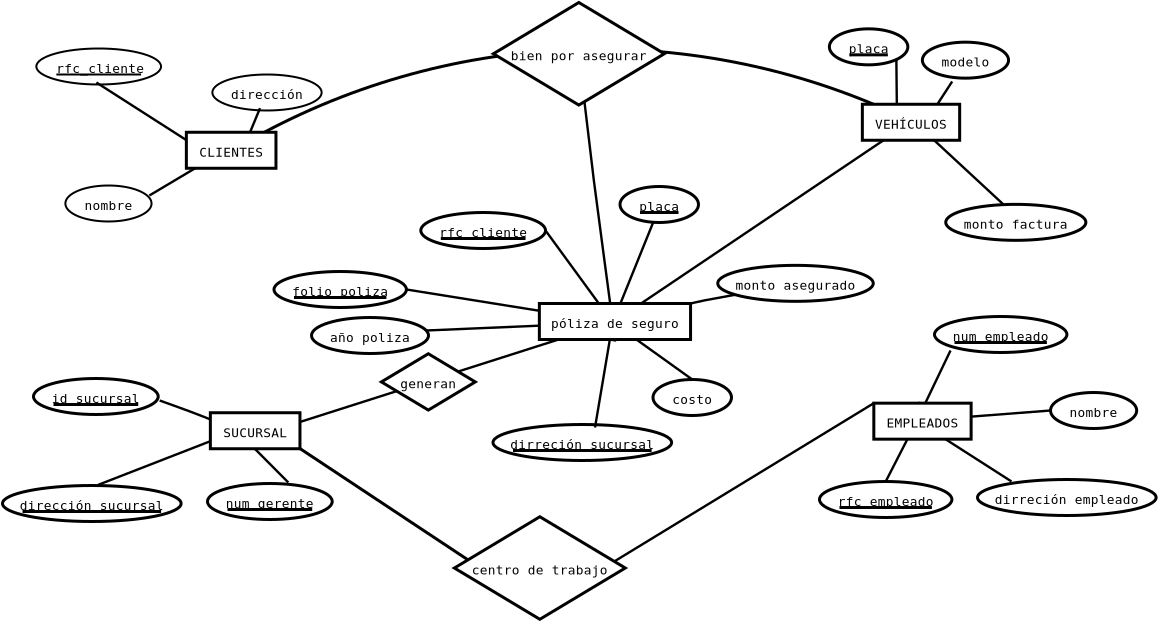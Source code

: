 <?xml version="1.0" encoding="UTF-8"?>
<dia:diagram xmlns:dia="http://www.lysator.liu.se/~alla/dia/">
  <dia:layer name="Fondo" visible="true" active="true">
    <dia:object type="Standard - Text" version="1" id="O0">
      <dia:attribute name="obj_pos">
        <dia:point val="8.623,8.157"/>
      </dia:attribute>
      <dia:attribute name="obj_bb">
        <dia:rectangle val="8.623,7.517;8.623,8.29"/>
      </dia:attribute>
      <dia:attribute name="text">
        <dia:composite type="text">
          <dia:attribute name="string">
            <dia:string>##</dia:string>
          </dia:attribute>
          <dia:attribute name="font">
            <dia:font family="sans" style="0" name="Helvetica"/>
          </dia:attribute>
          <dia:attribute name="height">
            <dia:real val="0.8"/>
          </dia:attribute>
          <dia:attribute name="pos">
            <dia:point val="8.623,8.157"/>
          </dia:attribute>
          <dia:attribute name="color">
            <dia:color val="#000000"/>
          </dia:attribute>
          <dia:attribute name="alignment">
            <dia:enum val="0"/>
          </dia:attribute>
        </dia:composite>
      </dia:attribute>
      <dia:attribute name="valign">
        <dia:enum val="3"/>
      </dia:attribute>
    </dia:object>
    <dia:object type="ER - Attribute" version="0" id="O1">
      <dia:attribute name="obj_pos">
        <dia:point val="4.35,4.05"/>
      </dia:attribute>
      <dia:attribute name="obj_bb">
        <dia:rectangle val="4.3,4;10.635,5.9"/>
      </dia:attribute>
      <dia:attribute name="elem_corner">
        <dia:point val="4.35,4.05"/>
      </dia:attribute>
      <dia:attribute name="elem_width">
        <dia:real val="6.235"/>
      </dia:attribute>
      <dia:attribute name="elem_height">
        <dia:real val="1.8"/>
      </dia:attribute>
      <dia:attribute name="border_width">
        <dia:real val="0.1"/>
      </dia:attribute>
      <dia:attribute name="border_color">
        <dia:color val="#000000"/>
      </dia:attribute>
      <dia:attribute name="inner_color">
        <dia:color val="#ffffff"/>
      </dia:attribute>
      <dia:attribute name="name">
        <dia:string>#rfc_cliente#</dia:string>
      </dia:attribute>
      <dia:attribute name="key">
        <dia:boolean val="true"/>
      </dia:attribute>
      <dia:attribute name="weak_key">
        <dia:boolean val="false"/>
      </dia:attribute>
      <dia:attribute name="derived">
        <dia:boolean val="false"/>
      </dia:attribute>
      <dia:attribute name="multivalued">
        <dia:boolean val="false"/>
      </dia:attribute>
      <dia:attribute name="font">
        <dia:font family="monospace" style="0" name="Courier"/>
      </dia:attribute>
      <dia:attribute name="font_height">
        <dia:real val="0.8"/>
      </dia:attribute>
    </dia:object>
    <dia:object type="ER - Attribute" version="0" id="O2">
      <dia:attribute name="obj_pos">
        <dia:point val="5.8,10.9"/>
      </dia:attribute>
      <dia:attribute name="obj_bb">
        <dia:rectangle val="5.75,10.85;10.16,12.75"/>
      </dia:attribute>
      <dia:attribute name="elem_corner">
        <dia:point val="5.8,10.9"/>
      </dia:attribute>
      <dia:attribute name="elem_width">
        <dia:real val="4.31"/>
      </dia:attribute>
      <dia:attribute name="elem_height">
        <dia:real val="1.8"/>
      </dia:attribute>
      <dia:attribute name="border_width">
        <dia:real val="0.1"/>
      </dia:attribute>
      <dia:attribute name="border_color">
        <dia:color val="#000000"/>
      </dia:attribute>
      <dia:attribute name="inner_color">
        <dia:color val="#ffffff"/>
      </dia:attribute>
      <dia:attribute name="name">
        <dia:string>#nombre#</dia:string>
      </dia:attribute>
      <dia:attribute name="key">
        <dia:boolean val="false"/>
      </dia:attribute>
      <dia:attribute name="weak_key">
        <dia:boolean val="false"/>
      </dia:attribute>
      <dia:attribute name="derived">
        <dia:boolean val="false"/>
      </dia:attribute>
      <dia:attribute name="multivalued">
        <dia:boolean val="false"/>
      </dia:attribute>
      <dia:attribute name="font">
        <dia:font family="monospace" style="0" name="Courier"/>
      </dia:attribute>
      <dia:attribute name="font_height">
        <dia:real val="0.8"/>
      </dia:attribute>
    </dia:object>
    <dia:object type="ER - Attribute" version="0" id="O3">
      <dia:attribute name="obj_pos">
        <dia:point val="13.15,5.35"/>
      </dia:attribute>
      <dia:attribute name="obj_bb">
        <dia:rectangle val="13.1,5.3;18.665,7.2"/>
      </dia:attribute>
      <dia:attribute name="elem_corner">
        <dia:point val="13.15,5.35"/>
      </dia:attribute>
      <dia:attribute name="elem_width">
        <dia:real val="5.465"/>
      </dia:attribute>
      <dia:attribute name="elem_height">
        <dia:real val="1.8"/>
      </dia:attribute>
      <dia:attribute name="border_width">
        <dia:real val="0.1"/>
      </dia:attribute>
      <dia:attribute name="border_color">
        <dia:color val="#000000"/>
      </dia:attribute>
      <dia:attribute name="inner_color">
        <dia:color val="#ffffff"/>
      </dia:attribute>
      <dia:attribute name="name">
        <dia:string>#dirección#</dia:string>
      </dia:attribute>
      <dia:attribute name="key">
        <dia:boolean val="false"/>
      </dia:attribute>
      <dia:attribute name="weak_key">
        <dia:boolean val="false"/>
      </dia:attribute>
      <dia:attribute name="derived">
        <dia:boolean val="false"/>
      </dia:attribute>
      <dia:attribute name="multivalued">
        <dia:boolean val="false"/>
      </dia:attribute>
      <dia:attribute name="font">
        <dia:font family="monospace" style="0" name="Courier"/>
      </dia:attribute>
      <dia:attribute name="font_height">
        <dia:real val="0.8"/>
      </dia:attribute>
    </dia:object>
    <dia:object type="Istar - link" version="0" id="O4">
      <dia:attribute name="obj_pos">
        <dia:point val="10,11.4"/>
      </dia:attribute>
      <dia:attribute name="obj_bb">
        <dia:rectangle val="9.918,8.406;14.511,11.482"/>
      </dia:attribute>
      <dia:attribute name="meta">
        <dia:composite type="dict"/>
      </dia:attribute>
      <dia:attribute name="conn_endpoints">
        <dia:point val="10,11.4"/>
        <dia:point val="14.255,8.867"/>
      </dia:attribute>
      <dia:attribute name="type">
        <dia:enum val="0"/>
      </dia:attribute>
      <dia:attribute name="pm">
        <dia:point val="12.128,10.133"/>
      </dia:attribute>
    </dia:object>
    <dia:object type="Istar - link" version="0" id="O5">
      <dia:attribute name="obj_pos">
        <dia:point val="7.35,5.75"/>
      </dia:attribute>
      <dia:attribute name="obj_bb">
        <dia:rectangle val="7.267,5.667;13.448,9.853"/>
      </dia:attribute>
      <dia:attribute name="meta">
        <dia:composite type="dict"/>
      </dia:attribute>
      <dia:attribute name="conn_endpoints">
        <dia:point val="7.35,5.75"/>
        <dia:point val="13.182,9.483"/>
      </dia:attribute>
      <dia:attribute name="type">
        <dia:enum val="0"/>
      </dia:attribute>
      <dia:attribute name="pm">
        <dia:point val="10.266,7.617"/>
      </dia:attribute>
    </dia:object>
    <dia:object type="Istar - link" version="0" id="O6">
      <dia:attribute name="obj_pos">
        <dia:point val="15.533,7.033"/>
      </dia:attribute>
      <dia:attribute name="obj_bb">
        <dia:rectangle val="13.572,6.955;15.972,10.233"/>
      </dia:attribute>
      <dia:attribute name="meta">
        <dia:composite type="dict"/>
      </dia:attribute>
      <dia:attribute name="conn_endpoints">
        <dia:point val="15.533,7.033"/>
        <dia:point val="14.448,9.65"/>
      </dia:attribute>
      <dia:attribute name="type">
        <dia:enum val="0"/>
      </dia:attribute>
      <dia:attribute name="pm">
        <dia:point val="14.991,8.342"/>
      </dia:attribute>
    </dia:object>
    <dia:object type="ER - Attribute" version="0" id="O7">
      <dia:attribute name="obj_pos">
        <dia:point val="44,3.067"/>
      </dia:attribute>
      <dia:attribute name="obj_bb">
        <dia:rectangle val="43.925,2.992;48,4.942"/>
      </dia:attribute>
      <dia:attribute name="elem_corner">
        <dia:point val="44,3.067"/>
      </dia:attribute>
      <dia:attribute name="elem_width">
        <dia:real val="3.925"/>
      </dia:attribute>
      <dia:attribute name="elem_height">
        <dia:real val="1.8"/>
      </dia:attribute>
      <dia:attribute name="border_width">
        <dia:real val="0.15"/>
      </dia:attribute>
      <dia:attribute name="border_color">
        <dia:color val="#000000"/>
      </dia:attribute>
      <dia:attribute name="inner_color">
        <dia:color val="#ffffff"/>
      </dia:attribute>
      <dia:attribute name="name">
        <dia:string>#placa#</dia:string>
      </dia:attribute>
      <dia:attribute name="key">
        <dia:boolean val="true"/>
      </dia:attribute>
      <dia:attribute name="weak_key">
        <dia:boolean val="false"/>
      </dia:attribute>
      <dia:attribute name="derived">
        <dia:boolean val="false"/>
      </dia:attribute>
      <dia:attribute name="multivalued">
        <dia:boolean val="false"/>
      </dia:attribute>
      <dia:attribute name="font">
        <dia:font family="monospace" style="0" name="Courier"/>
      </dia:attribute>
      <dia:attribute name="font_height">
        <dia:real val="0.8"/>
      </dia:attribute>
    </dia:object>
    <dia:object type="ER - Attribute" version="0" id="O8">
      <dia:attribute name="obj_pos">
        <dia:point val="48.65,3.733"/>
      </dia:attribute>
      <dia:attribute name="obj_bb">
        <dia:rectangle val="48.575,3.658;53.035,5.608"/>
      </dia:attribute>
      <dia:attribute name="elem_corner">
        <dia:point val="48.65,3.733"/>
      </dia:attribute>
      <dia:attribute name="elem_width">
        <dia:real val="4.31"/>
      </dia:attribute>
      <dia:attribute name="elem_height">
        <dia:real val="1.8"/>
      </dia:attribute>
      <dia:attribute name="border_width">
        <dia:real val="0.15"/>
      </dia:attribute>
      <dia:attribute name="border_color">
        <dia:color val="#000000"/>
      </dia:attribute>
      <dia:attribute name="inner_color">
        <dia:color val="#ffffff"/>
      </dia:attribute>
      <dia:attribute name="name">
        <dia:string>#modelo#</dia:string>
      </dia:attribute>
      <dia:attribute name="key">
        <dia:boolean val="false"/>
      </dia:attribute>
      <dia:attribute name="weak_key">
        <dia:boolean val="false"/>
      </dia:attribute>
      <dia:attribute name="derived">
        <dia:boolean val="false"/>
      </dia:attribute>
      <dia:attribute name="multivalued">
        <dia:boolean val="false"/>
      </dia:attribute>
      <dia:attribute name="font">
        <dia:font family="monospace" style="0" name="Courier"/>
      </dia:attribute>
      <dia:attribute name="font_height">
        <dia:real val="0.8"/>
      </dia:attribute>
    </dia:object>
    <dia:object type="Istar - link" version="0" id="O9">
      <dia:attribute name="obj_pos">
        <dia:point val="47.35,4.603"/>
      </dia:attribute>
      <dia:attribute name="obj_bb">
        <dia:rectangle val="46.177,4.542;48.577,8.547"/>
      </dia:attribute>
      <dia:attribute name="meta">
        <dia:composite type="dict"/>
      </dia:attribute>
      <dia:attribute name="conn_endpoints">
        <dia:point val="47.35,4.603"/>
        <dia:point val="47.39,8.483"/>
      </dia:attribute>
      <dia:attribute name="type">
        <dia:enum val="0"/>
      </dia:attribute>
      <dia:attribute name="pm">
        <dia:point val="47.37,6.543"/>
      </dia:attribute>
      <dia:connections>
        <dia:connection handle="0" to="O7" connection="7"/>
      </dia:connections>
    </dia:object>
    <dia:object type="Istar - link" version="0" id="O10">
      <dia:attribute name="obj_pos">
        <dia:point val="50.14,5.7"/>
      </dia:attribute>
      <dia:attribute name="obj_bb">
        <dia:rectangle val="47.852,5.617;50.252,8.846"/>
      </dia:attribute>
      <dia:attribute name="meta">
        <dia:composite type="dict"/>
      </dia:attribute>
      <dia:attribute name="conn_endpoints">
        <dia:point val="50.14,5.7"/>
        <dia:point val="48.59,8.083"/>
      </dia:attribute>
      <dia:attribute name="type">
        <dia:enum val="0"/>
      </dia:attribute>
      <dia:attribute name="pm">
        <dia:point val="49.365,6.892"/>
      </dia:attribute>
    </dia:object>
    <dia:object type="Istar - link" version="0" id="O11">
      <dia:attribute name="obj_pos">
        <dia:point val="53.191,12.3"/>
      </dia:attribute>
      <dia:attribute name="obj_bb">
        <dia:rectangle val="47.857,7.316;53.276,12.385"/>
      </dia:attribute>
      <dia:attribute name="meta">
        <dia:composite type="dict"/>
      </dia:attribute>
      <dia:attribute name="conn_endpoints">
        <dia:point val="53.191,12.3"/>
        <dia:point val="48.173,7.65"/>
      </dia:attribute>
      <dia:attribute name="type">
        <dia:enum val="0"/>
      </dia:attribute>
      <dia:attribute name="pm">
        <dia:point val="50.682,9.975"/>
      </dia:attribute>
    </dia:object>
    <dia:object type="ER - Attribute" version="0" id="O12">
      <dia:attribute name="obj_pos">
        <dia:point val="4.207,20.55"/>
      </dia:attribute>
      <dia:attribute name="obj_bb">
        <dia:rectangle val="4.132,20.475;10.517,22.425"/>
      </dia:attribute>
      <dia:attribute name="elem_corner">
        <dia:point val="4.207,20.55"/>
      </dia:attribute>
      <dia:attribute name="elem_width">
        <dia:real val="6.235"/>
      </dia:attribute>
      <dia:attribute name="elem_height">
        <dia:real val="1.8"/>
      </dia:attribute>
      <dia:attribute name="border_width">
        <dia:real val="0.15"/>
      </dia:attribute>
      <dia:attribute name="border_color">
        <dia:color val="#000000"/>
      </dia:attribute>
      <dia:attribute name="inner_color">
        <dia:color val="#ffffff"/>
      </dia:attribute>
      <dia:attribute name="name">
        <dia:string>#id_sucursal#</dia:string>
      </dia:attribute>
      <dia:attribute name="key">
        <dia:boolean val="true"/>
      </dia:attribute>
      <dia:attribute name="weak_key">
        <dia:boolean val="false"/>
      </dia:attribute>
      <dia:attribute name="derived">
        <dia:boolean val="false"/>
      </dia:attribute>
      <dia:attribute name="multivalued">
        <dia:boolean val="false"/>
      </dia:attribute>
      <dia:attribute name="font">
        <dia:font family="monospace" style="0" name="Courier"/>
      </dia:attribute>
      <dia:attribute name="font_height">
        <dia:real val="0.8"/>
      </dia:attribute>
    </dia:object>
    <dia:object type="ER - Attribute" version="0" id="O13">
      <dia:attribute name="obj_pos">
        <dia:point val="2.657,25.9"/>
      </dia:attribute>
      <dia:attribute name="obj_bb">
        <dia:rectangle val="2.582,25.825;11.662,27.775"/>
      </dia:attribute>
      <dia:attribute name="elem_corner">
        <dia:point val="2.657,25.9"/>
      </dia:attribute>
      <dia:attribute name="elem_width">
        <dia:real val="8.93"/>
      </dia:attribute>
      <dia:attribute name="elem_height">
        <dia:real val="1.8"/>
      </dia:attribute>
      <dia:attribute name="border_width">
        <dia:real val="0.15"/>
      </dia:attribute>
      <dia:attribute name="border_color">
        <dia:color val="#000000"/>
      </dia:attribute>
      <dia:attribute name="inner_color">
        <dia:color val="#ffffff"/>
      </dia:attribute>
      <dia:attribute name="name">
        <dia:string>#dirección_sucursal#</dia:string>
      </dia:attribute>
      <dia:attribute name="key">
        <dia:boolean val="true"/>
      </dia:attribute>
      <dia:attribute name="weak_key">
        <dia:boolean val="false"/>
      </dia:attribute>
      <dia:attribute name="derived">
        <dia:boolean val="false"/>
      </dia:attribute>
      <dia:attribute name="multivalued">
        <dia:boolean val="false"/>
      </dia:attribute>
      <dia:attribute name="font">
        <dia:font family="monospace" style="0" name="Courier"/>
      </dia:attribute>
      <dia:attribute name="font_height">
        <dia:real val="0.8"/>
      </dia:attribute>
    </dia:object>
    <dia:object type="ER - Attribute" version="0" id="O14">
      <dia:attribute name="obj_pos">
        <dia:point val="12.907,25.8"/>
      </dia:attribute>
      <dia:attribute name="obj_bb">
        <dia:rectangle val="12.832,25.725;19.217,27.675"/>
      </dia:attribute>
      <dia:attribute name="elem_corner">
        <dia:point val="12.907,25.8"/>
      </dia:attribute>
      <dia:attribute name="elem_width">
        <dia:real val="6.235"/>
      </dia:attribute>
      <dia:attribute name="elem_height">
        <dia:real val="1.8"/>
      </dia:attribute>
      <dia:attribute name="border_width">
        <dia:real val="0.15"/>
      </dia:attribute>
      <dia:attribute name="border_color">
        <dia:color val="#000000"/>
      </dia:attribute>
      <dia:attribute name="inner_color">
        <dia:color val="#ffffff"/>
      </dia:attribute>
      <dia:attribute name="name">
        <dia:string>#num_gerente#</dia:string>
      </dia:attribute>
      <dia:attribute name="key">
        <dia:boolean val="true"/>
      </dia:attribute>
      <dia:attribute name="weak_key">
        <dia:boolean val="false"/>
      </dia:attribute>
      <dia:attribute name="derived">
        <dia:boolean val="false"/>
      </dia:attribute>
      <dia:attribute name="multivalued">
        <dia:boolean val="false"/>
      </dia:attribute>
      <dia:attribute name="font">
        <dia:font family="monospace" style="0" name="Courier"/>
      </dia:attribute>
      <dia:attribute name="font_height">
        <dia:real val="0.8"/>
      </dia:attribute>
    </dia:object>
    <dia:object type="Istar - link" version="0" id="O15">
      <dia:attribute name="obj_pos">
        <dia:point val="10.515,21.65"/>
      </dia:attribute>
      <dia:attribute name="obj_bb">
        <dia:rectangle val="10.437,21.572;14.582,23.599"/>
      </dia:attribute>
      <dia:attribute name="meta">
        <dia:composite type="dict"/>
      </dia:attribute>
      <dia:attribute name="conn_endpoints">
        <dia:point val="10.515,21.65"/>
        <dia:point val="14.38,23.167"/>
      </dia:attribute>
      <dia:attribute name="type">
        <dia:enum val="0"/>
      </dia:attribute>
      <dia:attribute name="pm">
        <dia:point val="12.705,22.458"/>
      </dia:attribute>
    </dia:object>
    <dia:object type="Istar - link" version="0" id="O16">
      <dia:attribute name="obj_pos">
        <dia:point val="7.44,25.867"/>
      </dia:attribute>
      <dia:attribute name="obj_bb">
        <dia:rectangle val="7.362,22.693;14.581,25.944"/>
      </dia:attribute>
      <dia:attribute name="meta">
        <dia:composite type="dict"/>
      </dia:attribute>
      <dia:attribute name="conn_endpoints">
        <dia:point val="7.44,25.867"/>
        <dia:point val="14.38,23.167"/>
      </dia:attribute>
      <dia:attribute name="type">
        <dia:enum val="0"/>
      </dia:attribute>
      <dia:attribute name="pm">
        <dia:point val="10.91,24.517"/>
      </dia:attribute>
    </dia:object>
    <dia:object type="Istar - link" version="0" id="O17">
      <dia:attribute name="obj_pos">
        <dia:point val="16.948,25.75"/>
      </dia:attribute>
      <dia:attribute name="obj_bb">
        <dia:rectangle val="14.016,22.842;17.033,25.835"/>
      </dia:attribute>
      <dia:attribute name="meta">
        <dia:composite type="dict"/>
      </dia:attribute>
      <dia:attribute name="conn_endpoints">
        <dia:point val="16.948,25.75"/>
        <dia:point val="14.38,23.167"/>
      </dia:attribute>
      <dia:attribute name="type">
        <dia:enum val="0"/>
      </dia:attribute>
      <dia:attribute name="pm">
        <dia:point val="15.664,24.458"/>
      </dia:attribute>
    </dia:object>
    <dia:object type="ER - Attribute" version="0" id="O18">
      <dia:attribute name="obj_pos">
        <dia:point val="49.257,17.45"/>
      </dia:attribute>
      <dia:attribute name="obj_bb">
        <dia:rectangle val="49.182,17.375;55.952,19.325"/>
      </dia:attribute>
      <dia:attribute name="elem_corner">
        <dia:point val="49.257,17.45"/>
      </dia:attribute>
      <dia:attribute name="elem_width">
        <dia:real val="6.62"/>
      </dia:attribute>
      <dia:attribute name="elem_height">
        <dia:real val="1.8"/>
      </dia:attribute>
      <dia:attribute name="border_width">
        <dia:real val="0.15"/>
      </dia:attribute>
      <dia:attribute name="border_color">
        <dia:color val="#000000"/>
      </dia:attribute>
      <dia:attribute name="inner_color">
        <dia:color val="#ffffff"/>
      </dia:attribute>
      <dia:attribute name="name">
        <dia:string>#num_empleado#</dia:string>
      </dia:attribute>
      <dia:attribute name="key">
        <dia:boolean val="true"/>
      </dia:attribute>
      <dia:attribute name="weak_key">
        <dia:boolean val="false"/>
      </dia:attribute>
      <dia:attribute name="derived">
        <dia:boolean val="false"/>
      </dia:attribute>
      <dia:attribute name="multivalued">
        <dia:boolean val="false"/>
      </dia:attribute>
      <dia:attribute name="font">
        <dia:font family="monospace" style="0" name="Courier"/>
      </dia:attribute>
      <dia:attribute name="font_height">
        <dia:real val="0.8"/>
      </dia:attribute>
    </dia:object>
    <dia:object type="ER - Attribute" version="0" id="O19">
      <dia:attribute name="obj_pos">
        <dia:point val="55.057,21.25"/>
      </dia:attribute>
      <dia:attribute name="obj_bb">
        <dia:rectangle val="54.982,21.175;59.442,23.125"/>
      </dia:attribute>
      <dia:attribute name="elem_corner">
        <dia:point val="55.057,21.25"/>
      </dia:attribute>
      <dia:attribute name="elem_width">
        <dia:real val="4.31"/>
      </dia:attribute>
      <dia:attribute name="elem_height">
        <dia:real val="1.8"/>
      </dia:attribute>
      <dia:attribute name="border_width">
        <dia:real val="0.15"/>
      </dia:attribute>
      <dia:attribute name="border_color">
        <dia:color val="#000000"/>
      </dia:attribute>
      <dia:attribute name="inner_color">
        <dia:color val="#ffffff"/>
      </dia:attribute>
      <dia:attribute name="name">
        <dia:string>#nombre#</dia:string>
      </dia:attribute>
      <dia:attribute name="key">
        <dia:boolean val="false"/>
      </dia:attribute>
      <dia:attribute name="weak_key">
        <dia:boolean val="false"/>
      </dia:attribute>
      <dia:attribute name="derived">
        <dia:boolean val="false"/>
      </dia:attribute>
      <dia:attribute name="multivalued">
        <dia:boolean val="false"/>
      </dia:attribute>
      <dia:attribute name="font">
        <dia:font family="monospace" style="0" name="Courier"/>
      </dia:attribute>
      <dia:attribute name="font_height">
        <dia:real val="0.8"/>
      </dia:attribute>
    </dia:object>
    <dia:object type="ER - Attribute" version="0" id="O20">
      <dia:attribute name="obj_pos">
        <dia:point val="51.407,25.6"/>
      </dia:attribute>
      <dia:attribute name="obj_bb">
        <dia:rectangle val="51.332,25.525;60.412,27.475"/>
      </dia:attribute>
      <dia:attribute name="elem_corner">
        <dia:point val="51.407,25.6"/>
      </dia:attribute>
      <dia:attribute name="elem_width">
        <dia:real val="8.93"/>
      </dia:attribute>
      <dia:attribute name="elem_height">
        <dia:real val="1.8"/>
      </dia:attribute>
      <dia:attribute name="border_width">
        <dia:real val="0.15"/>
      </dia:attribute>
      <dia:attribute name="border_color">
        <dia:color val="#000000"/>
      </dia:attribute>
      <dia:attribute name="inner_color">
        <dia:color val="#ffffff"/>
      </dia:attribute>
      <dia:attribute name="name">
        <dia:string>#dirreción empleado#</dia:string>
      </dia:attribute>
      <dia:attribute name="key">
        <dia:boolean val="false"/>
      </dia:attribute>
      <dia:attribute name="weak_key">
        <dia:boolean val="false"/>
      </dia:attribute>
      <dia:attribute name="derived">
        <dia:boolean val="false"/>
      </dia:attribute>
      <dia:attribute name="multivalued">
        <dia:boolean val="false"/>
      </dia:attribute>
      <dia:attribute name="font">
        <dia:font family="monospace" style="0" name="Courier"/>
      </dia:attribute>
      <dia:attribute name="font_height">
        <dia:real val="0.8"/>
      </dia:attribute>
    </dia:object>
    <dia:object type="ER - Attribute" version="0" id="O21">
      <dia:attribute name="obj_pos">
        <dia:point val="43.507,25.7"/>
      </dia:attribute>
      <dia:attribute name="obj_bb">
        <dia:rectangle val="43.432,25.625;50.202,27.575"/>
      </dia:attribute>
      <dia:attribute name="elem_corner">
        <dia:point val="43.507,25.7"/>
      </dia:attribute>
      <dia:attribute name="elem_width">
        <dia:real val="6.62"/>
      </dia:attribute>
      <dia:attribute name="elem_height">
        <dia:real val="1.8"/>
      </dia:attribute>
      <dia:attribute name="border_width">
        <dia:real val="0.15"/>
      </dia:attribute>
      <dia:attribute name="border_color">
        <dia:color val="#000000"/>
      </dia:attribute>
      <dia:attribute name="inner_color">
        <dia:color val="#ffffff"/>
      </dia:attribute>
      <dia:attribute name="name">
        <dia:string>#rfc_empleado#</dia:string>
      </dia:attribute>
      <dia:attribute name="key">
        <dia:boolean val="true"/>
      </dia:attribute>
      <dia:attribute name="weak_key">
        <dia:boolean val="false"/>
      </dia:attribute>
      <dia:attribute name="derived">
        <dia:boolean val="false"/>
      </dia:attribute>
      <dia:attribute name="multivalued">
        <dia:boolean val="false"/>
      </dia:attribute>
      <dia:attribute name="font">
        <dia:font family="monospace" style="0" name="Courier"/>
      </dia:attribute>
      <dia:attribute name="font_height">
        <dia:real val="0.8"/>
      </dia:attribute>
    </dia:object>
    <dia:object type="Istar - link" version="0" id="O22">
      <dia:attribute name="obj_pos">
        <dia:point val="50.057,19.15"/>
      </dia:attribute>
      <dia:attribute name="obj_bb">
        <dia:rectangle val="47.731,19.07;50.137,23.061"/>
      </dia:attribute>
      <dia:attribute name="meta">
        <dia:composite type="dict"/>
      </dia:attribute>
      <dia:attribute name="conn_endpoints">
        <dia:point val="50.057,19.15"/>
        <dia:point val="48.373,22.667"/>
      </dia:attribute>
      <dia:attribute name="type">
        <dia:enum val="0"/>
      </dia:attribute>
      <dia:attribute name="pm">
        <dia:point val="49.215,20.908"/>
      </dia:attribute>
    </dia:object>
    <dia:object type="Istar - link" version="0" id="O23">
      <dia:attribute name="obj_pos">
        <dia:point val="55.057,22.15"/>
      </dia:attribute>
      <dia:attribute name="obj_bb">
        <dia:rectangle val="48.282,21.576;55.121,24.235"/>
      </dia:attribute>
      <dia:attribute name="meta">
        <dia:composite type="dict"/>
      </dia:attribute>
      <dia:attribute name="conn_endpoints">
        <dia:point val="55.057,22.15"/>
        <dia:point val="48.373,22.667"/>
      </dia:attribute>
      <dia:attribute name="type">
        <dia:enum val="0"/>
      </dia:attribute>
      <dia:attribute name="pm">
        <dia:point val="51.715,22.408"/>
      </dia:attribute>
      <dia:connections>
        <dia:connection handle="0" to="O19" connection="3"/>
      </dia:connections>
    </dia:object>
    <dia:object type="Istar - link" version="0" id="O24">
      <dia:attribute name="obj_pos">
        <dia:point val="53.107,25.7"/>
      </dia:attribute>
      <dia:attribute name="obj_bb">
        <dia:rectangle val="48.106,22.297;53.19,25.783"/>
      </dia:attribute>
      <dia:attribute name="meta">
        <dia:composite type="dict"/>
      </dia:attribute>
      <dia:attribute name="conn_endpoints">
        <dia:point val="53.107,25.7"/>
        <dia:point val="48.373,22.667"/>
      </dia:attribute>
      <dia:attribute name="type">
        <dia:enum val="0"/>
      </dia:attribute>
      <dia:attribute name="pm">
        <dia:point val="50.74,24.183"/>
      </dia:attribute>
    </dia:object>
    <dia:object type="Istar - link" version="0" id="O25">
      <dia:attribute name="obj_pos">
        <dia:point val="46.817,25.7"/>
      </dia:attribute>
      <dia:attribute name="obj_bb">
        <dia:rectangle val="46.677,22.431;49.077,25.781"/>
      </dia:attribute>
      <dia:attribute name="meta">
        <dia:composite type="dict"/>
      </dia:attribute>
      <dia:attribute name="conn_endpoints">
        <dia:point val="46.817,25.7"/>
        <dia:point val="48.373,22.667"/>
      </dia:attribute>
      <dia:attribute name="type">
        <dia:enum val="0"/>
      </dia:attribute>
      <dia:attribute name="pm">
        <dia:point val="47.595,24.183"/>
      </dia:attribute>
      <dia:connections>
        <dia:connection handle="0" to="O21" connection="1"/>
      </dia:connections>
    </dia:object>
    <dia:object type="ER - Attribute" version="0" id="O26">
      <dia:attribute name="obj_pos">
        <dia:point val="18.107,17.5"/>
      </dia:attribute>
      <dia:attribute name="obj_bb">
        <dia:rectangle val="18.032,17.425;24.032,19.375"/>
      </dia:attribute>
      <dia:attribute name="elem_corner">
        <dia:point val="18.107,17.5"/>
      </dia:attribute>
      <dia:attribute name="elem_width">
        <dia:real val="5.85"/>
      </dia:attribute>
      <dia:attribute name="elem_height">
        <dia:real val="1.8"/>
      </dia:attribute>
      <dia:attribute name="border_width">
        <dia:real val="0.15"/>
      </dia:attribute>
      <dia:attribute name="border_color">
        <dia:color val="#000000"/>
      </dia:attribute>
      <dia:attribute name="inner_color">
        <dia:color val="#ffffff"/>
      </dia:attribute>
      <dia:attribute name="name">
        <dia:string>#año poliza#</dia:string>
      </dia:attribute>
      <dia:attribute name="key">
        <dia:boolean val="false"/>
      </dia:attribute>
      <dia:attribute name="weak_key">
        <dia:boolean val="false"/>
      </dia:attribute>
      <dia:attribute name="derived">
        <dia:boolean val="false"/>
      </dia:attribute>
      <dia:attribute name="multivalued">
        <dia:boolean val="false"/>
      </dia:attribute>
      <dia:attribute name="font">
        <dia:font family="monospace" style="0" name="Courier"/>
      </dia:attribute>
      <dia:attribute name="font_height">
        <dia:real val="0.8"/>
      </dia:attribute>
    </dia:object>
    <dia:object type="ER - Attribute" version="0" id="O27">
      <dia:attribute name="obj_pos">
        <dia:point val="23.573,12.25"/>
      </dia:attribute>
      <dia:attribute name="obj_bb">
        <dia:rectangle val="23.498,12.175;29.883,14.125"/>
      </dia:attribute>
      <dia:attribute name="elem_corner">
        <dia:point val="23.573,12.25"/>
      </dia:attribute>
      <dia:attribute name="elem_width">
        <dia:real val="6.235"/>
      </dia:attribute>
      <dia:attribute name="elem_height">
        <dia:real val="1.8"/>
      </dia:attribute>
      <dia:attribute name="border_width">
        <dia:real val="0.15"/>
      </dia:attribute>
      <dia:attribute name="border_color">
        <dia:color val="#000000"/>
      </dia:attribute>
      <dia:attribute name="inner_color">
        <dia:color val="#ffffff"/>
      </dia:attribute>
      <dia:attribute name="name">
        <dia:string>#rfc_cliente#</dia:string>
      </dia:attribute>
      <dia:attribute name="key">
        <dia:boolean val="true"/>
      </dia:attribute>
      <dia:attribute name="weak_key">
        <dia:boolean val="false"/>
      </dia:attribute>
      <dia:attribute name="derived">
        <dia:boolean val="false"/>
      </dia:attribute>
      <dia:attribute name="multivalued">
        <dia:boolean val="false"/>
      </dia:attribute>
      <dia:attribute name="font">
        <dia:font family="monospace" style="0" name="Courier"/>
      </dia:attribute>
      <dia:attribute name="font_height">
        <dia:real val="0.8"/>
      </dia:attribute>
    </dia:object>
    <dia:object type="ER - Attribute" version="0" id="O28">
      <dia:attribute name="obj_pos">
        <dia:point val="33.532,10.95"/>
      </dia:attribute>
      <dia:attribute name="obj_bb">
        <dia:rectangle val="33.457,10.875;37.532,12.825"/>
      </dia:attribute>
      <dia:attribute name="elem_corner">
        <dia:point val="33.532,10.95"/>
      </dia:attribute>
      <dia:attribute name="elem_width">
        <dia:real val="3.925"/>
      </dia:attribute>
      <dia:attribute name="elem_height">
        <dia:real val="1.8"/>
      </dia:attribute>
      <dia:attribute name="border_width">
        <dia:real val="0.15"/>
      </dia:attribute>
      <dia:attribute name="border_color">
        <dia:color val="#000000"/>
      </dia:attribute>
      <dia:attribute name="inner_color">
        <dia:color val="#ffffff"/>
      </dia:attribute>
      <dia:attribute name="name">
        <dia:string>#placa#</dia:string>
      </dia:attribute>
      <dia:attribute name="key">
        <dia:boolean val="true"/>
      </dia:attribute>
      <dia:attribute name="weak_key">
        <dia:boolean val="false"/>
      </dia:attribute>
      <dia:attribute name="derived">
        <dia:boolean val="false"/>
      </dia:attribute>
      <dia:attribute name="multivalued">
        <dia:boolean val="false"/>
      </dia:attribute>
      <dia:attribute name="font">
        <dia:font family="monospace" style="0" name="Courier"/>
      </dia:attribute>
      <dia:attribute name="font_height">
        <dia:real val="0.8"/>
      </dia:attribute>
    </dia:object>
    <dia:object type="ER - Attribute" version="0" id="O29">
      <dia:attribute name="obj_pos">
        <dia:point val="35.182,20.6"/>
      </dia:attribute>
      <dia:attribute name="obj_bb">
        <dia:rectangle val="35.107,20.525;39.182,22.475"/>
      </dia:attribute>
      <dia:attribute name="elem_corner">
        <dia:point val="35.182,20.6"/>
      </dia:attribute>
      <dia:attribute name="elem_width">
        <dia:real val="3.925"/>
      </dia:attribute>
      <dia:attribute name="elem_height">
        <dia:real val="1.8"/>
      </dia:attribute>
      <dia:attribute name="border_width">
        <dia:real val="0.15"/>
      </dia:attribute>
      <dia:attribute name="border_color">
        <dia:color val="#000000"/>
      </dia:attribute>
      <dia:attribute name="inner_color">
        <dia:color val="#ffffff"/>
      </dia:attribute>
      <dia:attribute name="name">
        <dia:string>#costo#</dia:string>
      </dia:attribute>
      <dia:attribute name="key">
        <dia:boolean val="false"/>
      </dia:attribute>
      <dia:attribute name="weak_key">
        <dia:boolean val="false"/>
      </dia:attribute>
      <dia:attribute name="derived">
        <dia:boolean val="false"/>
      </dia:attribute>
      <dia:attribute name="multivalued">
        <dia:boolean val="false"/>
      </dia:attribute>
      <dia:attribute name="font">
        <dia:font family="monospace" style="0" name="Courier"/>
      </dia:attribute>
      <dia:attribute name="font_height">
        <dia:real val="0.8"/>
      </dia:attribute>
    </dia:object>
    <dia:object type="ER - Attribute" version="0" id="O30">
      <dia:attribute name="obj_pos">
        <dia:point val="16.232,15.2"/>
      </dia:attribute>
      <dia:attribute name="obj_bb">
        <dia:rectangle val="16.157,15.125;22.927,17.075"/>
      </dia:attribute>
      <dia:attribute name="elem_corner">
        <dia:point val="16.232,15.2"/>
      </dia:attribute>
      <dia:attribute name="elem_width">
        <dia:real val="6.62"/>
      </dia:attribute>
      <dia:attribute name="elem_height">
        <dia:real val="1.8"/>
      </dia:attribute>
      <dia:attribute name="border_width">
        <dia:real val="0.15"/>
      </dia:attribute>
      <dia:attribute name="border_color">
        <dia:color val="#000000"/>
      </dia:attribute>
      <dia:attribute name="inner_color">
        <dia:color val="#ffffff"/>
      </dia:attribute>
      <dia:attribute name="name">
        <dia:string>#folio_poliza#</dia:string>
      </dia:attribute>
      <dia:attribute name="key">
        <dia:boolean val="true"/>
      </dia:attribute>
      <dia:attribute name="weak_key">
        <dia:boolean val="false"/>
      </dia:attribute>
      <dia:attribute name="derived">
        <dia:boolean val="false"/>
      </dia:attribute>
      <dia:attribute name="multivalued">
        <dia:boolean val="false"/>
      </dia:attribute>
      <dia:attribute name="font">
        <dia:font family="monospace" style="0" name="Courier"/>
      </dia:attribute>
      <dia:attribute name="font_height">
        <dia:real val="0.8"/>
      </dia:attribute>
    </dia:object>
    <dia:object type="ER - Attribute" version="0" id="O31">
      <dia:attribute name="obj_pos">
        <dia:point val="27.182,22.85"/>
      </dia:attribute>
      <dia:attribute name="obj_bb">
        <dia:rectangle val="27.107,22.775;36.187,24.725"/>
      </dia:attribute>
      <dia:attribute name="elem_corner">
        <dia:point val="27.182,22.85"/>
      </dia:attribute>
      <dia:attribute name="elem_width">
        <dia:real val="8.93"/>
      </dia:attribute>
      <dia:attribute name="elem_height">
        <dia:real val="1.8"/>
      </dia:attribute>
      <dia:attribute name="border_width">
        <dia:real val="0.15"/>
      </dia:attribute>
      <dia:attribute name="border_color">
        <dia:color val="#000000"/>
      </dia:attribute>
      <dia:attribute name="inner_color">
        <dia:color val="#ffffff"/>
      </dia:attribute>
      <dia:attribute name="name">
        <dia:string>#dirreción_sucursal#</dia:string>
      </dia:attribute>
      <dia:attribute name="key">
        <dia:boolean val="true"/>
      </dia:attribute>
      <dia:attribute name="weak_key">
        <dia:boolean val="false"/>
      </dia:attribute>
      <dia:attribute name="derived">
        <dia:boolean val="false"/>
      </dia:attribute>
      <dia:attribute name="multivalued">
        <dia:boolean val="false"/>
      </dia:attribute>
      <dia:attribute name="font">
        <dia:font family="monospace" style="0" name="Courier"/>
      </dia:attribute>
      <dia:attribute name="font_height">
        <dia:real val="0.8"/>
      </dia:attribute>
    </dia:object>
    <dia:object type="Istar - link" version="0" id="O32">
      <dia:attribute name="obj_pos">
        <dia:point val="31.473,4.314"/>
      </dia:attribute>
      <dia:attribute name="obj_bb">
        <dia:rectangle val="31.215,4.246;33.74,17.861"/>
      </dia:attribute>
      <dia:attribute name="meta">
        <dia:composite type="dict"/>
      </dia:attribute>
      <dia:attribute name="conn_endpoints">
        <dia:point val="31.473,4.314"/>
        <dia:point val="33.168,17.752"/>
      </dia:attribute>
      <dia:attribute name="type">
        <dia:enum val="0"/>
      </dia:attribute>
      <dia:attribute name="pm">
        <dia:point val="32.225,10.65"/>
      </dia:attribute>
      <dia:connections>
        <dia:connection handle="0" to="O48" connection="8"/>
      </dia:connections>
    </dia:object>
    <dia:object type="Istar - link" version="0" id="O33">
      <dia:attribute name="obj_pos">
        <dia:point val="48.173,7.65"/>
      </dia:attribute>
      <dia:attribute name="obj_bb">
        <dia:rectangle val="32.894,7.567;48.256,18.117"/>
      </dia:attribute>
      <dia:attribute name="meta">
        <dia:composite type="dict"/>
      </dia:attribute>
      <dia:attribute name="conn_endpoints">
        <dia:point val="48.173,7.65"/>
        <dia:point val="33.168,17.752"/>
      </dia:attribute>
      <dia:attribute name="type">
        <dia:enum val="0"/>
      </dia:attribute>
      <dia:attribute name="pm">
        <dia:point val="40.67,12.701"/>
      </dia:attribute>
    </dia:object>
    <dia:object type="Istar - link" version="0" id="O34">
      <dia:attribute name="obj_pos">
        <dia:point val="17.132,22.85"/>
      </dia:attribute>
      <dia:attribute name="obj_bb">
        <dia:rectangle val="17.056,17.301;33.459,22.925"/>
      </dia:attribute>
      <dia:attribute name="meta">
        <dia:composite type="dict"/>
      </dia:attribute>
      <dia:attribute name="conn_endpoints">
        <dia:point val="17.132,22.85"/>
        <dia:point val="33.28,17.7"/>
      </dia:attribute>
      <dia:attribute name="type">
        <dia:enum val="0"/>
      </dia:attribute>
      <dia:attribute name="pm">
        <dia:point val="25.206,20.275"/>
      </dia:attribute>
      <dia:connections>
        <dia:connection handle="1" to="O46" connection="8"/>
      </dia:connections>
    </dia:object>
    <dia:object type="Istar - link" version="0" id="O35">
      <dia:attribute name="obj_pos">
        <dia:point val="46.223,21.783"/>
      </dia:attribute>
      <dia:attribute name="obj_bb">
        <dia:rectangle val="31.463,21.701;46.306,30.999"/>
      </dia:attribute>
      <dia:attribute name="meta">
        <dia:composite type="dict"/>
      </dia:attribute>
      <dia:attribute name="conn_endpoints">
        <dia:point val="46.223,21.783"/>
        <dia:point val="31.723,30.626"/>
      </dia:attribute>
      <dia:attribute name="type">
        <dia:enum val="0"/>
      </dia:attribute>
      <dia:attribute name="pm">
        <dia:point val="38.973,26.205"/>
      </dia:attribute>
      <dia:connections>
        <dia:connection handle="0" to="O43" connection="0"/>
      </dia:connections>
    </dia:object>
    <dia:object type="Istar - link" version="0" id="O36">
      <dia:attribute name="obj_pos">
        <dia:point val="22.852,16.1"/>
      </dia:attribute>
      <dia:attribute name="obj_bb">
        <dia:rectangle val="22.783,16.031;33.29,18.156"/>
      </dia:attribute>
      <dia:attribute name="meta">
        <dia:composite type="dict"/>
      </dia:attribute>
      <dia:attribute name="conn_endpoints">
        <dia:point val="22.852,16.1"/>
        <dia:point val="33.168,17.752"/>
      </dia:attribute>
      <dia:attribute name="type">
        <dia:enum val="0"/>
      </dia:attribute>
      <dia:attribute name="pm">
        <dia:point val="28.01,16.926"/>
      </dia:attribute>
      <dia:connections>
        <dia:connection handle="0" to="O30" connection="4"/>
      </dia:connections>
    </dia:object>
    <dia:object type="Istar - link" version="0" id="O37">
      <dia:attribute name="obj_pos">
        <dia:point val="23.832,18.15"/>
      </dia:attribute>
      <dia:attribute name="obj_bb">
        <dia:rectangle val="23.769,16.652;33.245,18.805"/>
      </dia:attribute>
      <dia:attribute name="meta">
        <dia:composite type="dict"/>
      </dia:attribute>
      <dia:attribute name="conn_endpoints">
        <dia:point val="23.832,18.15"/>
        <dia:point val="33.168,17.752"/>
      </dia:attribute>
      <dia:attribute name="type">
        <dia:enum val="0"/>
      </dia:attribute>
      <dia:attribute name="pm">
        <dia:point val="28.5,17.951"/>
      </dia:attribute>
    </dia:object>
    <dia:object type="Istar - link" version="0" id="O38">
      <dia:attribute name="obj_pos">
        <dia:point val="43.439,15.65"/>
      </dia:attribute>
      <dia:attribute name="obj_bb">
        <dia:rectangle val="33.029,15.579;43.51,18.876"/>
      </dia:attribute>
      <dia:attribute name="meta">
        <dia:composite type="dict"/>
      </dia:attribute>
      <dia:attribute name="conn_endpoints">
        <dia:point val="43.439,15.65"/>
        <dia:point val="33.168,17.752"/>
      </dia:attribute>
      <dia:attribute name="type">
        <dia:enum val="0"/>
      </dia:attribute>
      <dia:attribute name="pm">
        <dia:point val="37.77,16.642"/>
      </dia:attribute>
    </dia:object>
    <dia:object type="Istar - link" version="0" id="O39">
      <dia:attribute name="obj_pos">
        <dia:point val="32.282,23"/>
      </dia:attribute>
      <dia:attribute name="obj_bb">
        <dia:rectangle val="31.652,17.626;34.052,23.069"/>
      </dia:attribute>
      <dia:attribute name="meta">
        <dia:composite type="dict"/>
      </dia:attribute>
      <dia:attribute name="conn_endpoints">
        <dia:point val="32.282,23"/>
        <dia:point val="33.168,17.752"/>
      </dia:attribute>
      <dia:attribute name="type">
        <dia:enum val="0"/>
      </dia:attribute>
      <dia:attribute name="pm">
        <dia:point val="32.725,20.376"/>
      </dia:attribute>
    </dia:object>
    <dia:object type="Istar - link" version="0" id="O40">
      <dia:attribute name="obj_pos">
        <dia:point val="37.144,20.6"/>
      </dia:attribute>
      <dia:attribute name="obj_bb">
        <dia:rectangle val="32.886,17.391;37.228,20.684"/>
      </dia:attribute>
      <dia:attribute name="meta">
        <dia:composite type="dict"/>
      </dia:attribute>
      <dia:attribute name="conn_endpoints">
        <dia:point val="37.144,20.6"/>
        <dia:point val="33.168,17.752"/>
      </dia:attribute>
      <dia:attribute name="type">
        <dia:enum val="0"/>
      </dia:attribute>
      <dia:attribute name="pm">
        <dia:point val="35.156,19.176"/>
      </dia:attribute>
      <dia:connections>
        <dia:connection handle="0" to="O29" connection="1"/>
      </dia:connections>
    </dia:object>
    <dia:object type="Istar - link" version="0" id="O41">
      <dia:attribute name="obj_pos">
        <dia:point val="29.808,13.15"/>
      </dia:attribute>
      <dia:attribute name="obj_bb">
        <dia:rectangle val="29.725,13.066;33.526,18.036"/>
      </dia:attribute>
      <dia:attribute name="meta">
        <dia:composite type="dict"/>
      </dia:attribute>
      <dia:attribute name="conn_endpoints">
        <dia:point val="29.808,13.15"/>
        <dia:point val="33.168,17.752"/>
      </dia:attribute>
      <dia:attribute name="type">
        <dia:enum val="0"/>
      </dia:attribute>
      <dia:attribute name="pm">
        <dia:point val="31.488,15.451"/>
      </dia:attribute>
      <dia:connections>
        <dia:connection handle="0" to="O27" connection="4"/>
      </dia:connections>
    </dia:object>
    <dia:object type="Istar - link" version="0" id="O42">
      <dia:attribute name="obj_pos">
        <dia:point val="35.212,12.692"/>
      </dia:attribute>
      <dia:attribute name="obj_bb">
        <dia:rectangle val="32.698,12.614;35.29,17.957"/>
      </dia:attribute>
      <dia:attribute name="meta">
        <dia:composite type="dict"/>
      </dia:attribute>
      <dia:attribute name="conn_endpoints">
        <dia:point val="35.212,12.692"/>
        <dia:point val="33.168,17.752"/>
      </dia:attribute>
      <dia:attribute name="type">
        <dia:enum val="0"/>
      </dia:attribute>
      <dia:attribute name="pm">
        <dia:point val="34.19,15.222"/>
      </dia:attribute>
    </dia:object>
    <dia:object type="ER - Entity" version="0" id="O43">
      <dia:attribute name="obj_pos">
        <dia:point val="46.223,21.783"/>
      </dia:attribute>
      <dia:attribute name="obj_bb">
        <dia:rectangle val="46.148,21.708;51.163,23.658"/>
      </dia:attribute>
      <dia:attribute name="elem_corner">
        <dia:point val="46.223,21.783"/>
      </dia:attribute>
      <dia:attribute name="elem_width">
        <dia:real val="4.865"/>
      </dia:attribute>
      <dia:attribute name="elem_height">
        <dia:real val="1.8"/>
      </dia:attribute>
      <dia:attribute name="border_width">
        <dia:real val="0.15"/>
      </dia:attribute>
      <dia:attribute name="border_color">
        <dia:color val="#000000"/>
      </dia:attribute>
      <dia:attribute name="inner_color">
        <dia:color val="#ffffff"/>
      </dia:attribute>
      <dia:attribute name="name">
        <dia:string>#EMPLEADOS#</dia:string>
      </dia:attribute>
      <dia:attribute name="weak">
        <dia:boolean val="false"/>
      </dia:attribute>
      <dia:attribute name="associative">
        <dia:boolean val="false"/>
      </dia:attribute>
      <dia:attribute name="font">
        <dia:font family="monospace" style="0" name="Courier"/>
      </dia:attribute>
      <dia:attribute name="font_height">
        <dia:real val="0.8"/>
      </dia:attribute>
    </dia:object>
    <dia:object type="ER - Attribute" version="0" id="O44">
      <dia:attribute name="obj_pos">
        <dia:point val="38.42,14.892"/>
      </dia:attribute>
      <dia:attribute name="obj_bb">
        <dia:rectangle val="38.345,14.817;46.27,16.767"/>
      </dia:attribute>
      <dia:attribute name="elem_corner">
        <dia:point val="38.42,14.892"/>
      </dia:attribute>
      <dia:attribute name="elem_width">
        <dia:real val="7.775"/>
      </dia:attribute>
      <dia:attribute name="elem_height">
        <dia:real val="1.8"/>
      </dia:attribute>
      <dia:attribute name="border_width">
        <dia:real val="0.15"/>
      </dia:attribute>
      <dia:attribute name="border_color">
        <dia:color val="#000000"/>
      </dia:attribute>
      <dia:attribute name="inner_color">
        <dia:color val="#ffffff"/>
      </dia:attribute>
      <dia:attribute name="name">
        <dia:string>#monto asegurado#</dia:string>
      </dia:attribute>
      <dia:attribute name="key">
        <dia:boolean val="false"/>
      </dia:attribute>
      <dia:attribute name="weak_key">
        <dia:boolean val="false"/>
      </dia:attribute>
      <dia:attribute name="derived">
        <dia:boolean val="false"/>
      </dia:attribute>
      <dia:attribute name="multivalued">
        <dia:boolean val="false"/>
      </dia:attribute>
      <dia:attribute name="font">
        <dia:font family="monospace" style="0" name="Courier"/>
      </dia:attribute>
      <dia:attribute name="font_height">
        <dia:real val="0.8"/>
      </dia:attribute>
    </dia:object>
    <dia:object type="ER - Attribute" version="0" id="O45">
      <dia:attribute name="obj_pos">
        <dia:point val="49.82,11.842"/>
      </dia:attribute>
      <dia:attribute name="obj_bb">
        <dia:rectangle val="49.745,11.767;56.9,13.717"/>
      </dia:attribute>
      <dia:attribute name="elem_corner">
        <dia:point val="49.82,11.842"/>
      </dia:attribute>
      <dia:attribute name="elem_width">
        <dia:real val="7.005"/>
      </dia:attribute>
      <dia:attribute name="elem_height">
        <dia:real val="1.8"/>
      </dia:attribute>
      <dia:attribute name="border_width">
        <dia:real val="0.15"/>
      </dia:attribute>
      <dia:attribute name="border_color">
        <dia:color val="#000000"/>
      </dia:attribute>
      <dia:attribute name="inner_color">
        <dia:color val="#ffffff"/>
      </dia:attribute>
      <dia:attribute name="name">
        <dia:string>#monto factura#</dia:string>
      </dia:attribute>
      <dia:attribute name="key">
        <dia:boolean val="false"/>
      </dia:attribute>
      <dia:attribute name="weak_key">
        <dia:boolean val="false"/>
      </dia:attribute>
      <dia:attribute name="derived">
        <dia:boolean val="false"/>
      </dia:attribute>
      <dia:attribute name="multivalued">
        <dia:boolean val="false"/>
      </dia:attribute>
      <dia:attribute name="font">
        <dia:font family="monospace" style="0" name="Courier"/>
      </dia:attribute>
      <dia:attribute name="font_height">
        <dia:real val="0.8"/>
      </dia:attribute>
    </dia:object>
    <dia:object type="ER - Entity" version="0" id="O46">
      <dia:attribute name="obj_pos">
        <dia:point val="29.5,16.8"/>
      </dia:attribute>
      <dia:attribute name="obj_bb">
        <dia:rectangle val="29.425,16.725;37.135,18.675"/>
      </dia:attribute>
      <dia:attribute name="elem_corner">
        <dia:point val="29.5,16.8"/>
      </dia:attribute>
      <dia:attribute name="elem_width">
        <dia:real val="7.56"/>
      </dia:attribute>
      <dia:attribute name="elem_height">
        <dia:real val="1.8"/>
      </dia:attribute>
      <dia:attribute name="border_width">
        <dia:real val="0.15"/>
      </dia:attribute>
      <dia:attribute name="border_color">
        <dia:color val="#000000"/>
      </dia:attribute>
      <dia:attribute name="inner_color">
        <dia:color val="#ffffff"/>
      </dia:attribute>
      <dia:attribute name="name">
        <dia:string>#póliza de seguro#</dia:string>
      </dia:attribute>
      <dia:attribute name="weak">
        <dia:boolean val="false"/>
      </dia:attribute>
      <dia:attribute name="associative">
        <dia:boolean val="false"/>
      </dia:attribute>
      <dia:attribute name="font">
        <dia:font family="monospace" style="0" name="Courier"/>
      </dia:attribute>
      <dia:attribute name="font_height">
        <dia:real val="0.8"/>
      </dia:attribute>
    </dia:object>
    <dia:object type="Standard - Arc" version="0" id="O47">
      <dia:attribute name="obj_pos">
        <dia:point val="14.3,9.05"/>
      </dia:attribute>
      <dia:attribute name="obj_bb">
        <dia:rectangle val="14.222,4.004;47.878,9.128"/>
      </dia:attribute>
      <dia:attribute name="conn_endpoints">
        <dia:point val="14.3,9.05"/>
        <dia:point val="47.8,7.55"/>
      </dia:attribute>
      <dia:attribute name="curve_distance">
        <dia:real val="-4.19"/>
      </dia:attribute>
      <dia:attribute name="line_width">
        <dia:real val="0.15"/>
      </dia:attribute>
      <dia:attribute name="start_arrow">
        <dia:enum val="23"/>
      </dia:attribute>
      <dia:attribute name="start_arrow_length">
        <dia:real val="0.5"/>
      </dia:attribute>
      <dia:attribute name="start_arrow_width">
        <dia:real val="0.5"/>
      </dia:attribute>
      <dia:attribute name="end_arrow">
        <dia:enum val="22"/>
      </dia:attribute>
      <dia:attribute name="end_arrow_length">
        <dia:real val="0.5"/>
      </dia:attribute>
      <dia:attribute name="end_arrow_width">
        <dia:real val="0.5"/>
      </dia:attribute>
    </dia:object>
    <dia:object type="ER - Relationship" version="0" id="O48">
      <dia:attribute name="obj_pos">
        <dia:point val="27.2,1.75"/>
      </dia:attribute>
      <dia:attribute name="obj_bb">
        <dia:rectangle val="26.825,1.675;36.12,6.952"/>
      </dia:attribute>
      <dia:attribute name="elem_corner">
        <dia:point val="27.2,1.75"/>
      </dia:attribute>
      <dia:attribute name="elem_width">
        <dia:real val="8.545"/>
      </dia:attribute>
      <dia:attribute name="elem_height">
        <dia:real val="5.127"/>
      </dia:attribute>
      <dia:attribute name="border_width">
        <dia:real val="0.15"/>
      </dia:attribute>
      <dia:attribute name="border_color">
        <dia:color val="#000000"/>
      </dia:attribute>
      <dia:attribute name="inner_color">
        <dia:color val="#ffffff"/>
      </dia:attribute>
      <dia:attribute name="name">
        <dia:string>#bien por asegurar#</dia:string>
      </dia:attribute>
      <dia:attribute name="left_card">
        <dia:string>##</dia:string>
      </dia:attribute>
      <dia:attribute name="right_card">
        <dia:string>##</dia:string>
      </dia:attribute>
      <dia:attribute name="identifying">
        <dia:boolean val="false"/>
      </dia:attribute>
      <dia:attribute name="rotated">
        <dia:boolean val="false"/>
      </dia:attribute>
      <dia:attribute name="font">
        <dia:font family="monospace" style="0" name="Courier"/>
      </dia:attribute>
      <dia:attribute name="font_height">
        <dia:real val="0.8"/>
      </dia:attribute>
    </dia:object>
    <dia:object type="Standard - Line" version="0" id="O49">
      <dia:attribute name="obj_pos">
        <dia:point val="15.67,22.821"/>
      </dia:attribute>
      <dia:attribute name="obj_bb">
        <dia:rectangle val="15.566,22.717;27.554,30.73"/>
      </dia:attribute>
      <dia:attribute name="conn_endpoints">
        <dia:point val="15.67,22.821"/>
        <dia:point val="27.45,30.626"/>
      </dia:attribute>
      <dia:attribute name="numcp">
        <dia:int val="1"/>
      </dia:attribute>
      <dia:attribute name="line_width">
        <dia:real val="0.15"/>
      </dia:attribute>
      <dia:attribute name="start_arrow">
        <dia:enum val="23"/>
      </dia:attribute>
      <dia:attribute name="start_arrow_length">
        <dia:real val="0.5"/>
      </dia:attribute>
      <dia:attribute name="start_arrow_width">
        <dia:real val="0.5"/>
      </dia:attribute>
      <dia:attribute name="end_arrow">
        <dia:enum val="22"/>
      </dia:attribute>
      <dia:attribute name="end_arrow_length">
        <dia:real val="0.5"/>
      </dia:attribute>
      <dia:attribute name="end_arrow_width">
        <dia:real val="0.5"/>
      </dia:attribute>
    </dia:object>
    <dia:object type="ER - Relationship" version="0" id="O50">
      <dia:attribute name="obj_pos">
        <dia:point val="21.6,19.312"/>
      </dia:attribute>
      <dia:attribute name="obj_bb">
        <dia:rectangle val="21.225,19.238;26.67,22.204"/>
      </dia:attribute>
      <dia:attribute name="elem_corner">
        <dia:point val="21.6,19.312"/>
      </dia:attribute>
      <dia:attribute name="elem_width">
        <dia:real val="4.695"/>
      </dia:attribute>
      <dia:attribute name="elem_height">
        <dia:real val="2.817"/>
      </dia:attribute>
      <dia:attribute name="border_width">
        <dia:real val="0.15"/>
      </dia:attribute>
      <dia:attribute name="border_color">
        <dia:color val="#000000"/>
      </dia:attribute>
      <dia:attribute name="inner_color">
        <dia:color val="#ffffff"/>
      </dia:attribute>
      <dia:attribute name="name">
        <dia:string>#generan#</dia:string>
      </dia:attribute>
      <dia:attribute name="left_card">
        <dia:string>##</dia:string>
      </dia:attribute>
      <dia:attribute name="right_card">
        <dia:string>##</dia:string>
      </dia:attribute>
      <dia:attribute name="identifying">
        <dia:boolean val="false"/>
      </dia:attribute>
      <dia:attribute name="rotated">
        <dia:boolean val="false"/>
      </dia:attribute>
      <dia:attribute name="font">
        <dia:font family="monospace" style="0" name="Courier"/>
      </dia:attribute>
      <dia:attribute name="font_height">
        <dia:real val="0.8"/>
      </dia:attribute>
    </dia:object>
    <dia:object type="ER - Entity" version="0" id="O51">
      <dia:attribute name="obj_pos">
        <dia:point val="11.85,8.238"/>
      </dia:attribute>
      <dia:attribute name="obj_bb">
        <dia:rectangle val="11.775,8.162;16.405,10.113"/>
      </dia:attribute>
      <dia:attribute name="elem_corner">
        <dia:point val="11.85,8.238"/>
      </dia:attribute>
      <dia:attribute name="elem_width">
        <dia:real val="4.48"/>
      </dia:attribute>
      <dia:attribute name="elem_height">
        <dia:real val="1.8"/>
      </dia:attribute>
      <dia:attribute name="border_width">
        <dia:real val="0.15"/>
      </dia:attribute>
      <dia:attribute name="border_color">
        <dia:color val="#000000"/>
      </dia:attribute>
      <dia:attribute name="inner_color">
        <dia:color val="#ffffff"/>
      </dia:attribute>
      <dia:attribute name="name">
        <dia:string>#CLIENTES#</dia:string>
      </dia:attribute>
      <dia:attribute name="weak">
        <dia:boolean val="false"/>
      </dia:attribute>
      <dia:attribute name="associative">
        <dia:boolean val="false"/>
      </dia:attribute>
      <dia:attribute name="font">
        <dia:font family="monospace" style="0" name="Courier"/>
      </dia:attribute>
      <dia:attribute name="font_height">
        <dia:real val="0.8"/>
      </dia:attribute>
    </dia:object>
    <dia:object type="ER - Entity" version="0" id="O52">
      <dia:attribute name="obj_pos">
        <dia:point val="45.65,6.838"/>
      </dia:attribute>
      <dia:attribute name="obj_bb">
        <dia:rectangle val="45.575,6.763;50.59,8.713"/>
      </dia:attribute>
      <dia:attribute name="elem_corner">
        <dia:point val="45.65,6.838"/>
      </dia:attribute>
      <dia:attribute name="elem_width">
        <dia:real val="4.865"/>
      </dia:attribute>
      <dia:attribute name="elem_height">
        <dia:real val="1.8"/>
      </dia:attribute>
      <dia:attribute name="border_width">
        <dia:real val="0.15"/>
      </dia:attribute>
      <dia:attribute name="border_color">
        <dia:color val="#000000"/>
      </dia:attribute>
      <dia:attribute name="inner_color">
        <dia:color val="#ffffff"/>
      </dia:attribute>
      <dia:attribute name="name">
        <dia:string>#VEHÍCULOS#</dia:string>
      </dia:attribute>
      <dia:attribute name="weak">
        <dia:boolean val="false"/>
      </dia:attribute>
      <dia:attribute name="associative">
        <dia:boolean val="false"/>
      </dia:attribute>
      <dia:attribute name="font">
        <dia:font family="monospace" style="0" name="Courier"/>
      </dia:attribute>
      <dia:attribute name="font_height">
        <dia:real val="0.8"/>
      </dia:attribute>
    </dia:object>
    <dia:object type="ER - Entity" version="0" id="O53">
      <dia:attribute name="obj_pos">
        <dia:point val="13.05,22.262"/>
      </dia:attribute>
      <dia:attribute name="obj_bb">
        <dia:rectangle val="12.975,22.188;17.605,24.137"/>
      </dia:attribute>
      <dia:attribute name="elem_corner">
        <dia:point val="13.05,22.262"/>
      </dia:attribute>
      <dia:attribute name="elem_width">
        <dia:real val="4.48"/>
      </dia:attribute>
      <dia:attribute name="elem_height">
        <dia:real val="1.8"/>
      </dia:attribute>
      <dia:attribute name="border_width">
        <dia:real val="0.15"/>
      </dia:attribute>
      <dia:attribute name="border_color">
        <dia:color val="#000000"/>
      </dia:attribute>
      <dia:attribute name="inner_color">
        <dia:color val="#ffffff"/>
      </dia:attribute>
      <dia:attribute name="name">
        <dia:string>#SUCURSAL#</dia:string>
      </dia:attribute>
      <dia:attribute name="weak">
        <dia:boolean val="false"/>
      </dia:attribute>
      <dia:attribute name="associative">
        <dia:boolean val="false"/>
      </dia:attribute>
      <dia:attribute name="font">
        <dia:font family="monospace" style="0" name="Courier"/>
      </dia:attribute>
      <dia:attribute name="font_height">
        <dia:real val="0.8"/>
      </dia:attribute>
    </dia:object>
    <dia:object type="ER - Relationship" version="0" id="O54">
      <dia:attribute name="obj_pos">
        <dia:point val="25.25,27.462"/>
      </dia:attribute>
      <dia:attribute name="obj_bb">
        <dia:rectangle val="24.875,27.387;34.17,32.664"/>
      </dia:attribute>
      <dia:attribute name="elem_corner">
        <dia:point val="25.25,27.462"/>
      </dia:attribute>
      <dia:attribute name="elem_width">
        <dia:real val="8.545"/>
      </dia:attribute>
      <dia:attribute name="elem_height">
        <dia:real val="5.127"/>
      </dia:attribute>
      <dia:attribute name="border_width">
        <dia:real val="0.15"/>
      </dia:attribute>
      <dia:attribute name="border_color">
        <dia:color val="#000000"/>
      </dia:attribute>
      <dia:attribute name="inner_color">
        <dia:color val="#ffffff"/>
      </dia:attribute>
      <dia:attribute name="name">
        <dia:string>#centro de trabajo#</dia:string>
      </dia:attribute>
      <dia:attribute name="left_card">
        <dia:string>##</dia:string>
      </dia:attribute>
      <dia:attribute name="right_card">
        <dia:string>##</dia:string>
      </dia:attribute>
      <dia:attribute name="identifying">
        <dia:boolean val="false"/>
      </dia:attribute>
      <dia:attribute name="rotated">
        <dia:boolean val="false"/>
      </dia:attribute>
      <dia:attribute name="font">
        <dia:font family="monospace" style="0" name="Courier"/>
      </dia:attribute>
      <dia:attribute name="font_height">
        <dia:real val="0.8"/>
      </dia:attribute>
    </dia:object>
  </dia:layer>
</dia:diagram>

